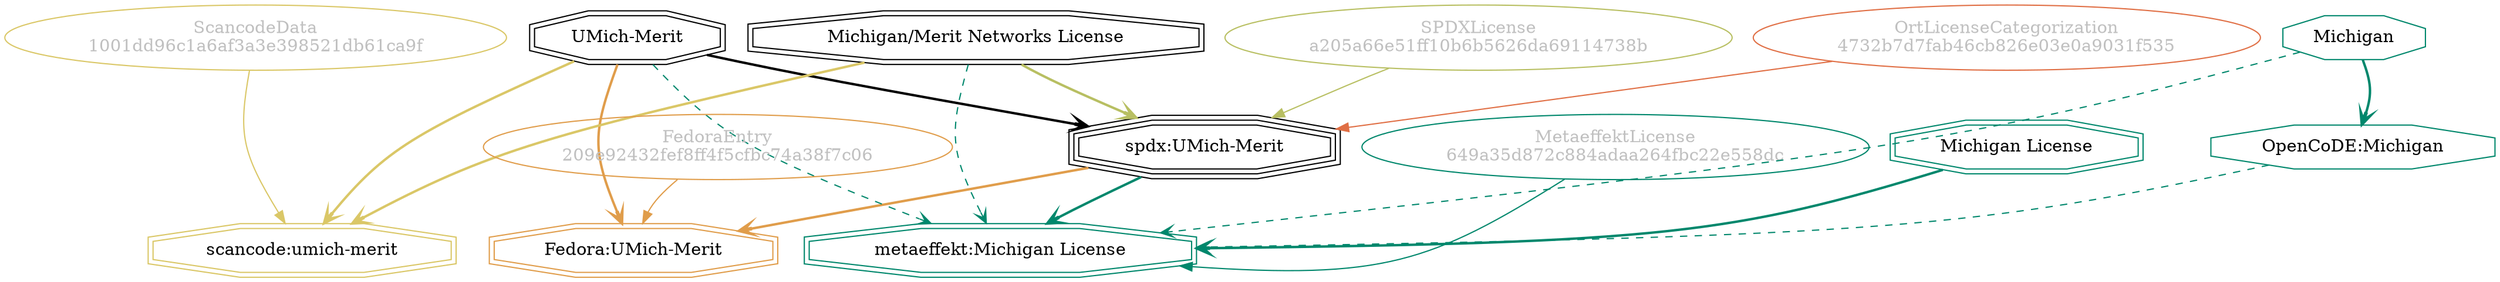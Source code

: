 strict digraph {
    node [shape=box];
    graph [splines=curved];
    4187 [label="SPDXLicense\na205a66e51ff10b6b5626da69114738b"
         ,fontcolor=gray
         ,color="#b8bf62"
         ,fillcolor="beige;1"
         ,shape=ellipse];
    4188 [label="spdx:UMich-Merit"
         ,shape=tripleoctagon];
    4189 [label="UMich-Merit"
         ,shape=doubleoctagon];
    4190 [label="Michigan/Merit Networks License"
         ,shape=doubleoctagon];
    8449 [label="FedoraEntry\n209e92432fef8ff4f5cfbc74a38f7c06"
         ,fontcolor=gray
         ,color="#e09d4b"
         ,fillcolor="beige;1"
         ,shape=ellipse];
    8450 [label="Fedora:UMich-Merit"
         ,color="#e09d4b"
         ,shape=doubleoctagon];
    24734 [label="ScancodeData\n1001dd96c1a6af3a3e398521db61ca9f"
          ,fontcolor=gray
          ,color="#dac767"
          ,fillcolor="beige;1"
          ,shape=ellipse];
    24735 [label="scancode:umich-merit"
          ,color="#dac767"
          ,shape=doubleoctagon];
    35240 [label="OrtLicenseCategorization\n4732b7d7fab46cb826e03e0a9031f535"
          ,fontcolor=gray
          ,color="#e06f45"
          ,fillcolor="beige;1"
          ,shape=ellipse];
    45376 [label="MetaeffektLicense\n649a35d872c884adaa264fbc22e558dc"
          ,fontcolor=gray
          ,color="#00876c"
          ,fillcolor="beige;1"
          ,shape=ellipse];
    45377 [label="metaeffekt:Michigan License"
          ,color="#00876c"
          ,shape=doubleoctagon];
    45378 [label="Michigan License"
          ,color="#00876c"
          ,shape=doubleoctagon];
    45379 [label=Michigan
          ,color="#00876c"
          ,shape=octagon];
    45380 [label="OpenCoDE:Michigan"
          ,color="#00876c"
          ,shape=octagon];
    4187 -> 4188 [weight=0.5
                 ,color="#b8bf62"];
    4188 -> 8450 [style=bold
                 ,arrowhead=vee
                 ,weight=0.7
                 ,color="#e09d4b"];
    4188 -> 45377 [style=bold
                  ,arrowhead=vee
                  ,weight=0.7
                  ,color="#00876c"];
    4189 -> 4188 [style=bold
                 ,arrowhead=vee
                 ,weight=0.7];
    4189 -> 8450 [style=bold
                 ,arrowhead=vee
                 ,weight=0.7
                 ,color="#e09d4b"];
    4189 -> 24735 [style=bold
                  ,arrowhead=vee
                  ,weight=0.7
                  ,color="#dac767"];
    4189 -> 45377 [style=dashed
                  ,arrowhead=vee
                  ,weight=0.5
                  ,color="#00876c"];
    4190 -> 4188 [style=bold
                 ,arrowhead=vee
                 ,weight=0.7
                 ,color="#b8bf62"];
    4190 -> 24735 [style=bold
                  ,arrowhead=vee
                  ,weight=0.7
                  ,color="#dac767"];
    4190 -> 45377 [style=dashed
                  ,arrowhead=vee
                  ,weight=0.5
                  ,color="#00876c"];
    8449 -> 8450 [weight=0.5
                 ,color="#e09d4b"];
    24734 -> 24735 [weight=0.5
                   ,color="#dac767"];
    35240 -> 4188 [weight=0.5
                  ,color="#e06f45"];
    45376 -> 45377 [weight=0.5
                   ,color="#00876c"];
    45378 -> 45377 [style=bold
                   ,arrowhead=vee
                   ,weight=0.7
                   ,color="#00876c"];
    45378 -> 45377 [style=bold
                   ,arrowhead=vee
                   ,weight=0.7
                   ,color="#00876c"];
    45379 -> 45377 [style=dashed
                   ,arrowhead=vee
                   ,weight=0.5
                   ,color="#00876c"];
    45379 -> 45380 [style=bold
                   ,arrowhead=vee
                   ,weight=0.7
                   ,color="#00876c"];
    45380 -> 45377 [style=dashed
                   ,arrowhead=vee
                   ,weight=0.5
                   ,color="#00876c"];
}
